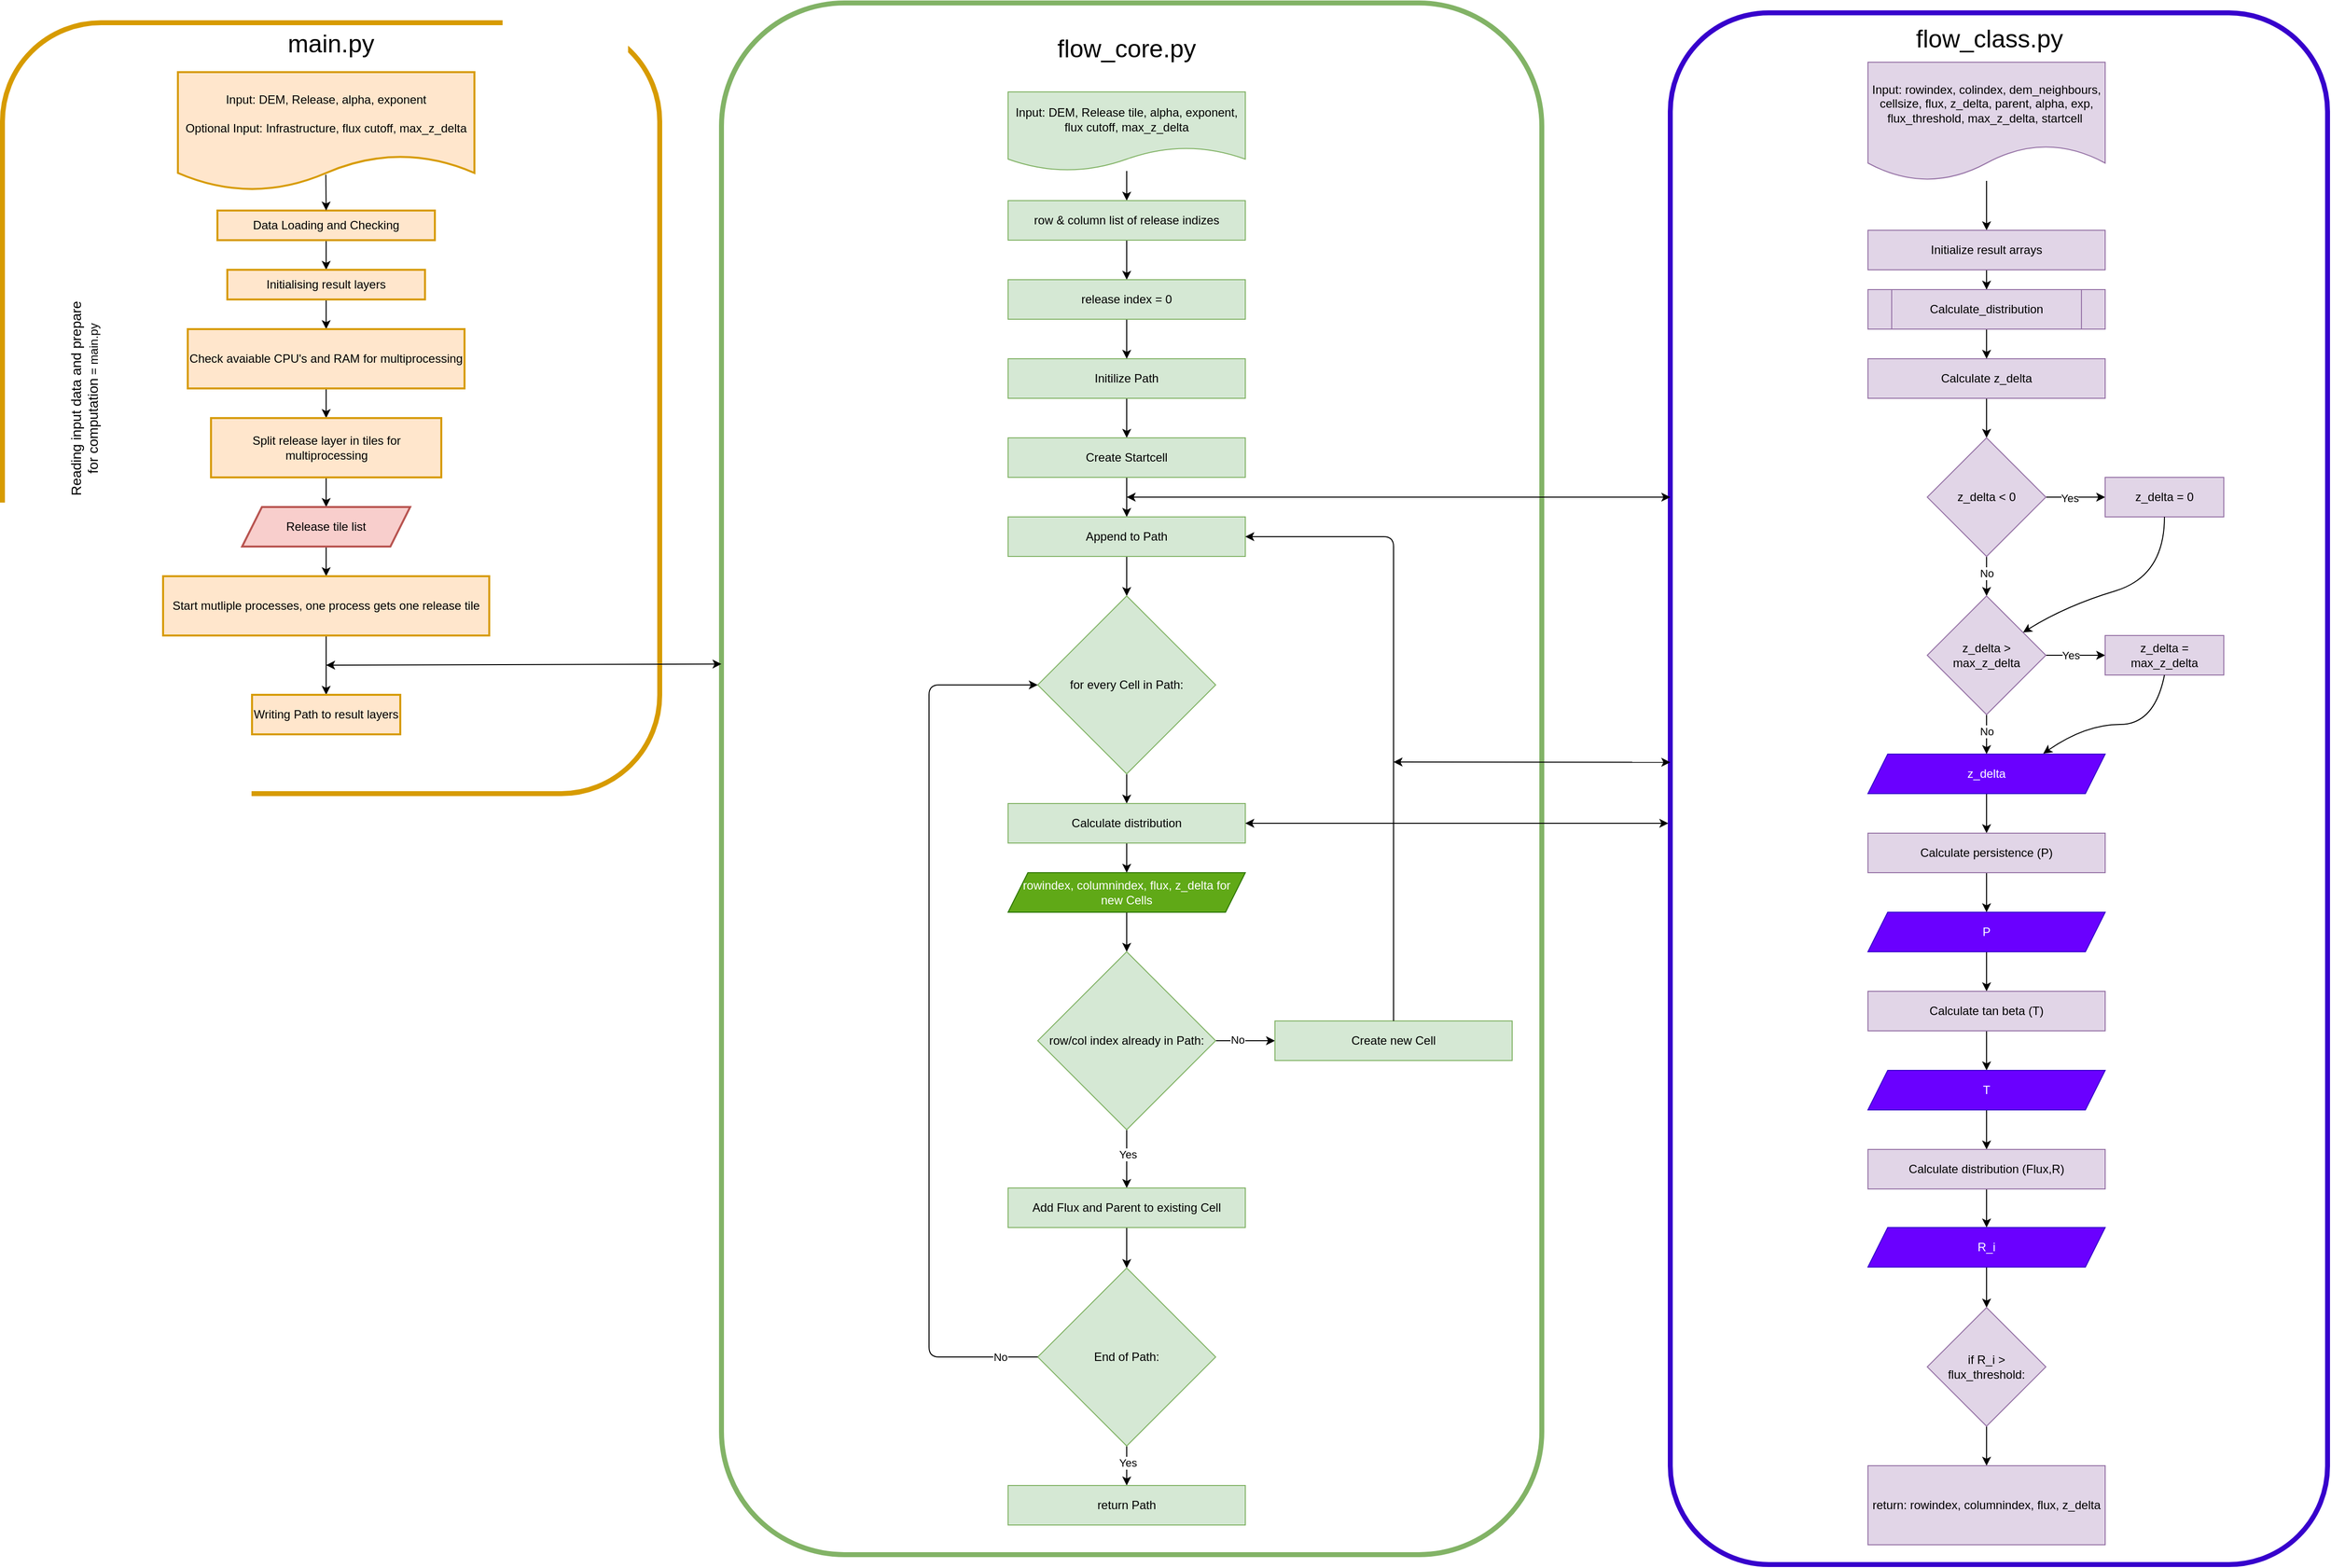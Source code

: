 <mxfile version="14.6.13" type="device"><diagram name="Page-1" id="74b105a0-9070-1c63-61bc-23e55f88626e"><mxGraphModel dx="2972" dy="1731" grid="1" gridSize="10" guides="1" tooltips="1" connect="1" arrows="1" fold="1" page="1" pageScale="1.5" pageWidth="2336" pageHeight="1654" background="none" math="0" shadow="0"><root><mxCell id="0" style=";html=1;"/><mxCell id="1" style=";html=1;" parent="0"/><mxCell id="mzR3SPAZXS2cbfvQrcSh-87" value="" style="rounded=1;whiteSpace=wrap;html=1;shadow=0;strokeWidth=5;strokeColor=#82b366;fillColor=none;" parent="1" vertex="1"><mxGeometry x="1350" y="530" width="830" height="1570" as="geometry"/></mxCell><mxCell id="mzR3SPAZXS2cbfvQrcSh-56" value="" style="rounded=1;whiteSpace=wrap;html=1;shadow=0;strokeWidth=5;strokeColor=#3700CC;fontColor=#ffffff;fillColor=none;" parent="1" vertex="1"><mxGeometry x="2310" y="540" width="665" height="1570" as="geometry"/></mxCell><mxCell id="jH_Qt-w_D2majjME7P6G-21" value="" style="rounded=1;whiteSpace=wrap;html=1;shadow=0;strokeWidth=5;strokeColor=#d79b00;fillColor=none;" parent="1" vertex="1"><mxGeometry x="622.5" y="550" width="665" height="780" as="geometry"/></mxCell><mxCell id="jH_Qt-w_D2majjME7P6G-2" value="&lt;div&gt;Input: DEM, Release, alpha, exponent&lt;/div&gt;&lt;div&gt;&lt;br&gt;&lt;/div&gt;&lt;div&gt;Optional Input: Infrastructure, flux cutoff, max_z_delta&lt;br&gt;&lt;/div&gt;" style="shape=document;whiteSpace=wrap;html=1;boundedLbl=1;fillColor=#ffe6cc;strokeColor=#d79b00;strokeWidth=2;shadow=0;" parent="1" vertex="1"><mxGeometry x="800" y="600" width="300" height="120" as="geometry"/></mxCell><mxCell id="jH_Qt-w_D2majjME7P6G-8" value="" style="edgeStyle=orthogonalEdgeStyle;rounded=0;orthogonalLoop=1;jettySize=auto;html=1;" parent="1" source="jH_Qt-w_D2majjME7P6G-3" target="jH_Qt-w_D2majjME7P6G-6" edge="1"><mxGeometry relative="1" as="geometry"/></mxCell><mxCell id="jH_Qt-w_D2majjME7P6G-3" value="&lt;div&gt;Data Loading and Checking&lt;/div&gt;" style="rounded=0;whiteSpace=wrap;html=1;shadow=0;strokeWidth=2;fillColor=#ffe6cc;strokeColor=#d79b00;" parent="1" vertex="1"><mxGeometry x="840" y="740" width="220" height="30" as="geometry"/></mxCell><mxCell id="jH_Qt-w_D2majjME7P6G-4" value="" style="endArrow=classic;html=1;entryX=0.5;entryY=0;entryDx=0;entryDy=0;exitX=0.499;exitY=0.865;exitDx=0;exitDy=0;exitPerimeter=0;" parent="1" source="jH_Qt-w_D2majjME7P6G-2" target="jH_Qt-w_D2majjME7P6G-3" edge="1"><mxGeometry width="50" height="50" relative="1" as="geometry"><mxPoint x="790" y="770" as="sourcePoint"/><mxPoint x="840" y="720" as="targetPoint"/></mxGeometry></mxCell><mxCell id="jH_Qt-w_D2majjME7P6G-10" value="" style="edgeStyle=orthogonalEdgeStyle;rounded=0;orthogonalLoop=1;jettySize=auto;html=1;" parent="1" source="jH_Qt-w_D2majjME7P6G-6" target="jH_Qt-w_D2majjME7P6G-9" edge="1"><mxGeometry relative="1" as="geometry"/></mxCell><mxCell id="jH_Qt-w_D2majjME7P6G-6" value="Initialising result layers" style="rounded=0;whiteSpace=wrap;html=1;shadow=0;strokeWidth=2;fillColor=#ffe6cc;strokeColor=#d79b00;" parent="1" vertex="1"><mxGeometry x="850" y="800" width="200" height="30" as="geometry"/></mxCell><mxCell id="jH_Qt-w_D2majjME7P6G-12" value="" style="edgeStyle=orthogonalEdgeStyle;rounded=0;orthogonalLoop=1;jettySize=auto;html=1;" parent="1" source="jH_Qt-w_D2majjME7P6G-9" target="jH_Qt-w_D2majjME7P6G-11" edge="1"><mxGeometry relative="1" as="geometry"/></mxCell><mxCell id="jH_Qt-w_D2majjME7P6G-9" value="Check avaiable CPU's and RAM for multiprocessing" style="rounded=0;whiteSpace=wrap;html=1;shadow=0;strokeWidth=2;fillColor=#ffe6cc;strokeColor=#d79b00;" parent="1" vertex="1"><mxGeometry x="810" y="860" width="280" height="60" as="geometry"/></mxCell><mxCell id="jH_Qt-w_D2majjME7P6G-14" value="" style="edgeStyle=orthogonalEdgeStyle;rounded=0;orthogonalLoop=1;jettySize=auto;html=1;" parent="1" source="jH_Qt-w_D2majjME7P6G-11" target="jH_Qt-w_D2majjME7P6G-13" edge="1"><mxGeometry relative="1" as="geometry"/></mxCell><mxCell id="jH_Qt-w_D2majjME7P6G-11" value="Split release layer in tiles for multiprocessing" style="rounded=0;whiteSpace=wrap;html=1;shadow=0;strokeWidth=2;fillColor=#ffe6cc;strokeColor=#d79b00;" parent="1" vertex="1"><mxGeometry x="833.5" y="950" width="233" height="60" as="geometry"/></mxCell><mxCell id="jH_Qt-w_D2majjME7P6G-16" value="" style="edgeStyle=orthogonalEdgeStyle;rounded=0;orthogonalLoop=1;jettySize=auto;html=1;" parent="1" source="jH_Qt-w_D2majjME7P6G-13" target="jH_Qt-w_D2majjME7P6G-15" edge="1"><mxGeometry relative="1" as="geometry"/></mxCell><mxCell id="jH_Qt-w_D2majjME7P6G-13" value="Release tile list" style="shape=parallelogram;perimeter=parallelogramPerimeter;whiteSpace=wrap;html=1;fixedSize=1;shadow=0;strokeWidth=2;fillColor=#f8cecc;strokeColor=#b85450;" parent="1" vertex="1"><mxGeometry x="865" y="1040" width="170" height="40" as="geometry"/></mxCell><mxCell id="gJtYMdRyQul84UbKRHk6-1" value="" style="edgeStyle=orthogonalEdgeStyle;rounded=0;orthogonalLoop=1;jettySize=auto;html=1;" parent="1" source="jH_Qt-w_D2majjME7P6G-15" target="jH_Qt-w_D2majjME7P6G-19" edge="1"><mxGeometry relative="1" as="geometry"/></mxCell><mxCell id="jH_Qt-w_D2majjME7P6G-15" value="Start mutliple processes, one process gets one release tile" style="rounded=0;whiteSpace=wrap;html=1;shadow=0;strokeWidth=2;fillColor=#ffe6cc;strokeColor=#d79b00;" parent="1" vertex="1"><mxGeometry x="785" y="1110" width="330" height="60" as="geometry"/></mxCell><mxCell id="jH_Qt-w_D2majjME7P6G-18" value="&lt;div&gt;&lt;font style=&quot;font-size: 14px&quot;&gt;Reading input data and prepare for computation&lt;/font&gt; = main.py&lt;/div&gt;" style="text;html=1;strokeColor=none;fillColor=none;align=center;verticalAlign=middle;whiteSpace=wrap;rounded=0;shadow=0;rotation=-90;" parent="1" vertex="1"><mxGeometry x="600" y="910" width="210" height="40" as="geometry"/></mxCell><mxCell id="jH_Qt-w_D2majjME7P6G-19" value="Writing Path to result layers" style="rounded=0;whiteSpace=wrap;html=1;shadow=0;strokeWidth=2;fillColor=#ffe6cc;strokeColor=#d79b00;" parent="1" vertex="1"><mxGeometry x="875" y="1230" width="150" height="40" as="geometry"/></mxCell><mxCell id="jH_Qt-w_D2majjME7P6G-22" value="&lt;font style=&quot;font-size: 25px&quot;&gt;main.py&lt;/font&gt;" style="text;html=1;strokeColor=none;fillColor=none;align=center;verticalAlign=middle;whiteSpace=wrap;rounded=0;shadow=0;" parent="1" vertex="1"><mxGeometry x="935" y="560" width="40" height="20" as="geometry"/></mxCell><mxCell id="eLEB9Ay9ZknYebXif83w-2" value="&lt;font style=&quot;font-size: 25px&quot;&gt;flow_core.py&lt;br&gt;&lt;br&gt;&lt;/font&gt;" style="text;html=1;strokeColor=none;fillColor=none;align=center;verticalAlign=middle;whiteSpace=wrap;rounded=0;shadow=0;" parent="1" vertex="1"><mxGeometry x="1740" y="580" width="40" height="20" as="geometry"/></mxCell><mxCell id="eLEB9Ay9ZknYebXif83w-7" value="" style="edgeStyle=orthogonalEdgeStyle;rounded=0;orthogonalLoop=1;jettySize=auto;html=1;" parent="1" source="eLEB9Ay9ZknYebXif83w-4" target="eLEB9Ay9ZknYebXif83w-6" edge="1"><mxGeometry relative="1" as="geometry"/></mxCell><mxCell id="eLEB9Ay9ZknYebXif83w-4" value="Input: DEM, Release tile, alpha, exponent, flux cutoff, max_z_delta" style="shape=document;whiteSpace=wrap;html=1;boundedLbl=1;fillColor=#d5e8d4;strokeColor=#82b366;" parent="1" vertex="1"><mxGeometry x="1640" y="620" width="240" height="80" as="geometry"/></mxCell><mxCell id="eLEB9Ay9ZknYebXif83w-12" value="" style="edgeStyle=orthogonalEdgeStyle;rounded=0;orthogonalLoop=1;jettySize=auto;html=1;" parent="1" source="eLEB9Ay9ZknYebXif83w-6" target="eLEB9Ay9ZknYebXif83w-11" edge="1"><mxGeometry relative="1" as="geometry"/></mxCell><mxCell id="eLEB9Ay9ZknYebXif83w-6" value="row &amp;amp; column list of release indizes" style="rounded=0;whiteSpace=wrap;html=1;fixedSize=1;fillColor=#d5e8d4;strokeColor=#82b366;fontColor=#000000;rounded=0;" parent="1" vertex="1"><mxGeometry x="1640" y="730" width="240" height="40" as="geometry"/></mxCell><mxCell id="eLEB9Ay9ZknYebXif83w-20" value="" style="edgeStyle=orthogonalEdgeStyle;rounded=0;orthogonalLoop=1;jettySize=auto;html=1;" parent="1" source="eLEB9Ay9ZknYebXif83w-8" target="eLEB9Ay9ZknYebXif83w-13" edge="1"><mxGeometry relative="1" as="geometry"/></mxCell><mxCell id="eLEB9Ay9ZknYebXif83w-8" value="Initilize Path" style="rounded=0;whiteSpace=wrap;html=1;fixedSize=1;fillColor=#d5e8d4;strokeColor=#82b366;fontColor=#000000;" parent="1" vertex="1"><mxGeometry x="1640" y="890" width="240" height="40" as="geometry"/></mxCell><mxCell id="eLEB9Ay9ZknYebXif83w-19" value="" style="edgeStyle=orthogonalEdgeStyle;rounded=0;orthogonalLoop=1;jettySize=auto;html=1;" parent="1" source="eLEB9Ay9ZknYebXif83w-11" target="eLEB9Ay9ZknYebXif83w-8" edge="1"><mxGeometry relative="1" as="geometry"/></mxCell><mxCell id="eLEB9Ay9ZknYebXif83w-11" value="release index = 0" style="rounded=0;whiteSpace=wrap;html=1;fixedSize=1;fillColor=#d5e8d4;strokeColor=#82b366;" parent="1" vertex="1"><mxGeometry x="1640" y="810" width="240" height="40" as="geometry"/></mxCell><mxCell id="eLEB9Ay9ZknYebXif83w-16" value="" style="edgeStyle=orthogonalEdgeStyle;rounded=0;orthogonalLoop=1;jettySize=auto;html=1;" parent="1" source="eLEB9Ay9ZknYebXif83w-13" target="eLEB9Ay9ZknYebXif83w-15" edge="1"><mxGeometry relative="1" as="geometry"/></mxCell><mxCell id="eLEB9Ay9ZknYebXif83w-13" value="Create Startcell" style="rounded=0;whiteSpace=wrap;html=1;fixedSize=1;fillColor=#d5e8d4;strokeColor=#82b366;fontColor=#000000;" parent="1" vertex="1"><mxGeometry x="1640" y="970" width="240" height="40" as="geometry"/></mxCell><mxCell id="eLEB9Ay9ZknYebXif83w-22" value="" style="edgeStyle=orthogonalEdgeStyle;rounded=0;orthogonalLoop=1;jettySize=auto;html=1;" parent="1" source="eLEB9Ay9ZknYebXif83w-15" target="eLEB9Ay9ZknYebXif83w-21" edge="1"><mxGeometry relative="1" as="geometry"/></mxCell><mxCell id="eLEB9Ay9ZknYebXif83w-15" value="Append to Path" style="rounded=0;whiteSpace=wrap;html=1;fixedSize=1;fillColor=#d5e8d4;strokeColor=#82b366;fontColor=#000000;" parent="1" vertex="1"><mxGeometry x="1640" y="1050" width="240" height="40" as="geometry"/></mxCell><mxCell id="mzR3SPAZXS2cbfvQrcSh-58" value="" style="edgeStyle=orthogonalEdgeStyle;rounded=0;orthogonalLoop=1;jettySize=auto;html=1;" parent="1" source="eLEB9Ay9ZknYebXif83w-21" target="mzR3SPAZXS2cbfvQrcSh-55" edge="1"><mxGeometry relative="1" as="geometry"/></mxCell><mxCell id="eLEB9Ay9ZknYebXif83w-21" value="for every Cell in Path:" style="rhombus;whiteSpace=wrap;html=1;fillColor=#d5e8d4;strokeColor=#82b366;" parent="1" vertex="1"><mxGeometry x="1670" y="1130" width="180" height="180" as="geometry"/></mxCell><mxCell id="mzR3SPAZXS2cbfvQrcSh-1" value="&lt;font style=&quot;font-size: 25px&quot;&gt;flow_class.py&lt;br&gt;&lt;br&gt;&lt;/font&gt;" style="text;html=1;strokeColor=none;fillColor=none;align=center;verticalAlign=middle;whiteSpace=wrap;rounded=0;shadow=0;" parent="1" vertex="1"><mxGeometry x="2613" y="570" width="40" height="20" as="geometry"/></mxCell><mxCell id="mzR3SPAZXS2cbfvQrcSh-16" value="" style="edgeStyle=orthogonalEdgeStyle;rounded=0;orthogonalLoop=1;jettySize=auto;html=1;" parent="1" source="mzR3SPAZXS2cbfvQrcSh-3" target="mzR3SPAZXS2cbfvQrcSh-15" edge="1"><mxGeometry relative="1" as="geometry"/></mxCell><mxCell id="mzR3SPAZXS2cbfvQrcSh-3" value="Input: rowindex, colindex, dem_neighbours, cellsize, flux, z_delta, parent, alpha, exp, flux_threshold, max_z_delta, startcell&amp;nbsp;" style="shape=document;whiteSpace=wrap;html=1;boundedLbl=1;fillColor=#e1d5e7;strokeColor=#9673a6;" parent="1" vertex="1"><mxGeometry x="2510" y="590" width="240" height="120" as="geometry"/></mxCell><mxCell id="mzR3SPAZXS2cbfvQrcSh-19" value="" style="edgeStyle=orthogonalEdgeStyle;rounded=0;orthogonalLoop=1;jettySize=auto;html=1;entryX=0.5;entryY=0;entryDx=0;entryDy=0;" parent="1" source="mzR3SPAZXS2cbfvQrcSh-15" target="TFMJnfnUsqx2ruZ2MIVq-1" edge="1"><mxGeometry relative="1" as="geometry"/></mxCell><mxCell id="mzR3SPAZXS2cbfvQrcSh-15" value="Initialize result arrays" style="rounded=0;whiteSpace=wrap;html=1;fillColor=#e1d5e7;strokeColor=#9673a6;" parent="1" vertex="1"><mxGeometry x="2510" y="760" width="240" height="40" as="geometry"/></mxCell><mxCell id="mzR3SPAZXS2cbfvQrcSh-23" value="" style="edgeStyle=orthogonalEdgeStyle;rounded=0;orthogonalLoop=1;jettySize=auto;html=1;" parent="1" source="mzR3SPAZXS2cbfvQrcSh-18" target="mzR3SPAZXS2cbfvQrcSh-22" edge="1"><mxGeometry relative="1" as="geometry"/></mxCell><mxCell id="mzR3SPAZXS2cbfvQrcSh-18" value="Calculate z_delta" style="rounded=0;whiteSpace=wrap;html=1;fillColor=#e1d5e7;strokeColor=#9673a6;" parent="1" vertex="1"><mxGeometry x="2510" y="890" width="240" height="40" as="geometry"/></mxCell><mxCell id="mzR3SPAZXS2cbfvQrcSh-39" value="" style="edgeStyle=orthogonalEdgeStyle;rounded=0;orthogonalLoop=1;jettySize=auto;html=1;" parent="1" source="mzR3SPAZXS2cbfvQrcSh-21" target="mzR3SPAZXS2cbfvQrcSh-38" edge="1"><mxGeometry relative="1" as="geometry"/></mxCell><mxCell id="mzR3SPAZXS2cbfvQrcSh-21" value="z_delta" style="shape=parallelogram;perimeter=parallelogramPerimeter;whiteSpace=wrap;html=1;fixedSize=1;fillColor=#6a00ff;strokeColor=#3700CC;fontColor=#ffffff;" parent="1" vertex="1"><mxGeometry x="2510" y="1290" width="240" height="40" as="geometry"/></mxCell><mxCell id="mzR3SPAZXS2cbfvQrcSh-25" value="" style="edgeStyle=orthogonalEdgeStyle;rounded=0;orthogonalLoop=1;jettySize=auto;html=1;" parent="1" source="mzR3SPAZXS2cbfvQrcSh-22" target="mzR3SPAZXS2cbfvQrcSh-24" edge="1"><mxGeometry relative="1" as="geometry"/></mxCell><mxCell id="mzR3SPAZXS2cbfvQrcSh-26" value="No" style="edgeLabel;html=1;align=center;verticalAlign=middle;resizable=0;points=[];" parent="mzR3SPAZXS2cbfvQrcSh-25" vertex="1" connectable="0"><mxGeometry x="-0.181" relative="1" as="geometry"><mxPoint as="offset"/></mxGeometry></mxCell><mxCell id="mzR3SPAZXS2cbfvQrcSh-28" value="" style="edgeStyle=orthogonalEdgeStyle;rounded=0;orthogonalLoop=1;jettySize=auto;html=1;" parent="1" source="mzR3SPAZXS2cbfvQrcSh-22" target="mzR3SPAZXS2cbfvQrcSh-27" edge="1"><mxGeometry relative="1" as="geometry"/></mxCell><mxCell id="mzR3SPAZXS2cbfvQrcSh-29" value="Yes" style="edgeLabel;html=1;align=center;verticalAlign=middle;resizable=0;points=[];" parent="mzR3SPAZXS2cbfvQrcSh-28" vertex="1" connectable="0"><mxGeometry x="-0.194" y="-1" relative="1" as="geometry"><mxPoint as="offset"/></mxGeometry></mxCell><mxCell id="mzR3SPAZXS2cbfvQrcSh-22" value="z_delta &amp;lt; 0" style="rhombus;whiteSpace=wrap;html=1;fillColor=#e1d5e7;strokeColor=#9673a6;" parent="1" vertex="1"><mxGeometry x="2570" y="970" width="120" height="120" as="geometry"/></mxCell><mxCell id="mzR3SPAZXS2cbfvQrcSh-31" value="" style="edgeStyle=orthogonalEdgeStyle;rounded=0;orthogonalLoop=1;jettySize=auto;html=1;" parent="1" source="mzR3SPAZXS2cbfvQrcSh-24" target="mzR3SPAZXS2cbfvQrcSh-21" edge="1"><mxGeometry relative="1" as="geometry"/></mxCell><mxCell id="mzR3SPAZXS2cbfvQrcSh-32" value="No" style="edgeLabel;html=1;align=center;verticalAlign=middle;resizable=0;points=[];" parent="mzR3SPAZXS2cbfvQrcSh-31" vertex="1" connectable="0"><mxGeometry x="-0.175" relative="1" as="geometry"><mxPoint as="offset"/></mxGeometry></mxCell><mxCell id="mzR3SPAZXS2cbfvQrcSh-34" value="" style="edgeStyle=orthogonalEdgeStyle;rounded=0;orthogonalLoop=1;jettySize=auto;html=1;" parent="1" source="mzR3SPAZXS2cbfvQrcSh-24" target="mzR3SPAZXS2cbfvQrcSh-33" edge="1"><mxGeometry relative="1" as="geometry"/></mxCell><mxCell id="mzR3SPAZXS2cbfvQrcSh-35" value="Yes" style="edgeLabel;html=1;align=center;verticalAlign=middle;resizable=0;points=[];" parent="mzR3SPAZXS2cbfvQrcSh-34" vertex="1" connectable="0"><mxGeometry x="-0.187" relative="1" as="geometry"><mxPoint as="offset"/></mxGeometry></mxCell><mxCell id="mzR3SPAZXS2cbfvQrcSh-24" value="z_delta &amp;gt; max_z_delta" style="rhombus;whiteSpace=wrap;html=1;fillColor=#e1d5e7;strokeColor=#9673a6;" parent="1" vertex="1"><mxGeometry x="2570" y="1130" width="120" height="120" as="geometry"/></mxCell><mxCell id="mzR3SPAZXS2cbfvQrcSh-27" value="z_delta = 0" style="rounded=0;whiteSpace=wrap;html=1;fillColor=#e1d5e7;strokeColor=#9673a6;" parent="1" vertex="1"><mxGeometry x="2750" y="1010" width="120" height="40" as="geometry"/></mxCell><mxCell id="mzR3SPAZXS2cbfvQrcSh-30" value="" style="curved=1;endArrow=classic;html=1;exitX=0.5;exitY=1;exitDx=0;exitDy=0;" parent="1" source="mzR3SPAZXS2cbfvQrcSh-27" target="mzR3SPAZXS2cbfvQrcSh-24" edge="1"><mxGeometry width="50" height="50" relative="1" as="geometry"><mxPoint x="2750" y="1110" as="sourcePoint"/><mxPoint x="2800" y="1060" as="targetPoint"/><Array as="points"><mxPoint x="2810" y="1110"/><mxPoint x="2710" y="1140"/></Array></mxGeometry></mxCell><mxCell id="mzR3SPAZXS2cbfvQrcSh-33" value="z_delta = max_z_delta" style="rounded=0;whiteSpace=wrap;html=1;fillColor=#e1d5e7;strokeColor=#9673a6;" parent="1" vertex="1"><mxGeometry x="2750" y="1170" width="120" height="40" as="geometry"/></mxCell><mxCell id="mzR3SPAZXS2cbfvQrcSh-37" value="" style="curved=1;endArrow=classic;html=1;exitX=0.5;exitY=1;exitDx=0;exitDy=0;entryX=0.739;entryY=-0.013;entryDx=0;entryDy=0;entryPerimeter=0;" parent="1" source="mzR3SPAZXS2cbfvQrcSh-33" target="mzR3SPAZXS2cbfvQrcSh-21" edge="1"><mxGeometry width="50" height="50" relative="1" as="geometry"><mxPoint x="2835" y="1300" as="sourcePoint"/><mxPoint x="2885" y="1250" as="targetPoint"/><Array as="points"><mxPoint x="2800" y="1260"/><mxPoint x="2730" y="1260"/></Array></mxGeometry></mxCell><mxCell id="mzR3SPAZXS2cbfvQrcSh-41" value="" style="edgeStyle=orthogonalEdgeStyle;rounded=0;orthogonalLoop=1;jettySize=auto;html=1;" parent="1" source="mzR3SPAZXS2cbfvQrcSh-38" target="mzR3SPAZXS2cbfvQrcSh-40" edge="1"><mxGeometry relative="1" as="geometry"/></mxCell><mxCell id="mzR3SPAZXS2cbfvQrcSh-38" value="Calculate persistence (P)" style="rounded=0;whiteSpace=wrap;html=1;fillColor=#e1d5e7;strokeColor=#9673a6;" parent="1" vertex="1"><mxGeometry x="2510" y="1370" width="240" height="40" as="geometry"/></mxCell><mxCell id="mzR3SPAZXS2cbfvQrcSh-43" value="" style="edgeStyle=orthogonalEdgeStyle;rounded=0;orthogonalLoop=1;jettySize=auto;html=1;" parent="1" source="mzR3SPAZXS2cbfvQrcSh-40" target="mzR3SPAZXS2cbfvQrcSh-42" edge="1"><mxGeometry relative="1" as="geometry"/></mxCell><mxCell id="mzR3SPAZXS2cbfvQrcSh-40" value="P" style="shape=parallelogram;perimeter=parallelogramPerimeter;whiteSpace=wrap;html=1;fixedSize=1;fillColor=#6a00ff;strokeColor=#3700CC;fontColor=#ffffff;" parent="1" vertex="1"><mxGeometry x="2510" y="1450" width="240" height="40" as="geometry"/></mxCell><mxCell id="mzR3SPAZXS2cbfvQrcSh-45" value="" style="edgeStyle=orthogonalEdgeStyle;rounded=0;orthogonalLoop=1;jettySize=auto;html=1;" parent="1" source="mzR3SPAZXS2cbfvQrcSh-42" target="mzR3SPAZXS2cbfvQrcSh-44" edge="1"><mxGeometry relative="1" as="geometry"/></mxCell><mxCell id="mzR3SPAZXS2cbfvQrcSh-42" value="Calculate tan beta (T)" style="rounded=0;whiteSpace=wrap;html=1;fillColor=#e1d5e7;strokeColor=#9673a6;" parent="1" vertex="1"><mxGeometry x="2510" y="1530" width="240" height="40" as="geometry"/></mxCell><mxCell id="mzR3SPAZXS2cbfvQrcSh-47" value="" style="edgeStyle=orthogonalEdgeStyle;rounded=0;orthogonalLoop=1;jettySize=auto;html=1;" parent="1" source="mzR3SPAZXS2cbfvQrcSh-44" target="mzR3SPAZXS2cbfvQrcSh-46" edge="1"><mxGeometry relative="1" as="geometry"/></mxCell><mxCell id="mzR3SPAZXS2cbfvQrcSh-44" value="T" style="shape=parallelogram;perimeter=parallelogramPerimeter;whiteSpace=wrap;html=1;fixedSize=1;fillColor=#6a00ff;strokeColor=#3700CC;fontColor=#ffffff;" parent="1" vertex="1"><mxGeometry x="2510" y="1610" width="240" height="40" as="geometry"/></mxCell><mxCell id="mzR3SPAZXS2cbfvQrcSh-49" value="" style="edgeStyle=orthogonalEdgeStyle;rounded=0;orthogonalLoop=1;jettySize=auto;html=1;" parent="1" source="mzR3SPAZXS2cbfvQrcSh-46" target="mzR3SPAZXS2cbfvQrcSh-48" edge="1"><mxGeometry relative="1" as="geometry"/></mxCell><mxCell id="mzR3SPAZXS2cbfvQrcSh-46" value="Calculate distribution (Flux,R)" style="rounded=0;whiteSpace=wrap;html=1;fillColor=#e1d5e7;strokeColor=#9673a6;" parent="1" vertex="1"><mxGeometry x="2510" y="1690" width="240" height="40" as="geometry"/></mxCell><mxCell id="mzR3SPAZXS2cbfvQrcSh-52" value="" style="edgeStyle=orthogonalEdgeStyle;rounded=0;orthogonalLoop=1;jettySize=auto;html=1;" parent="1" source="mzR3SPAZXS2cbfvQrcSh-48" target="mzR3SPAZXS2cbfvQrcSh-51" edge="1"><mxGeometry relative="1" as="geometry"/></mxCell><mxCell id="mzR3SPAZXS2cbfvQrcSh-48" value="R_i" style="shape=parallelogram;perimeter=parallelogramPerimeter;whiteSpace=wrap;html=1;fixedSize=1;fillColor=#6a00ff;strokeColor=#3700CC;fontColor=#ffffff;" parent="1" vertex="1"><mxGeometry x="2510" y="1769" width="240" height="40" as="geometry"/></mxCell><mxCell id="mzR3SPAZXS2cbfvQrcSh-54" value="" style="edgeStyle=orthogonalEdgeStyle;rounded=0;orthogonalLoop=1;jettySize=auto;html=1;" parent="1" source="mzR3SPAZXS2cbfvQrcSh-51" target="mzR3SPAZXS2cbfvQrcSh-53" edge="1"><mxGeometry relative="1" as="geometry"/></mxCell><mxCell id="mzR3SPAZXS2cbfvQrcSh-51" value="if R_i &amp;gt; flux_threshold:" style="rhombus;whiteSpace=wrap;html=1;fillColor=#e1d5e7;strokeColor=#9673a6;" parent="1" vertex="1"><mxGeometry x="2570" y="1850" width="120" height="120" as="geometry"/></mxCell><mxCell id="mzR3SPAZXS2cbfvQrcSh-53" value="return: rowindex, columnindex, flux, z_delta" style="rounded=0;whiteSpace=wrap;html=1;fillColor=#e1d5e7;strokeColor=#9673a6;" parent="1" vertex="1"><mxGeometry x="2510" y="2010" width="240" height="80" as="geometry"/></mxCell><mxCell id="mzR3SPAZXS2cbfvQrcSh-65" value="" style="edgeStyle=orthogonalEdgeStyle;rounded=0;orthogonalLoop=1;jettySize=auto;html=1;" parent="1" source="mzR3SPAZXS2cbfvQrcSh-55" target="mzR3SPAZXS2cbfvQrcSh-64" edge="1"><mxGeometry relative="1" as="geometry"/></mxCell><mxCell id="mzR3SPAZXS2cbfvQrcSh-55" value="Calculate distribution" style="rounded=0;whiteSpace=wrap;html=1;fillColor=#d5e8d4;strokeColor=#82b366;" parent="1" vertex="1"><mxGeometry x="1640" y="1340" width="240" height="40" as="geometry"/></mxCell><mxCell id="mzR3SPAZXS2cbfvQrcSh-68" value="" style="edgeStyle=orthogonalEdgeStyle;rounded=0;orthogonalLoop=1;jettySize=auto;html=1;" parent="1" source="mzR3SPAZXS2cbfvQrcSh-64" target="mzR3SPAZXS2cbfvQrcSh-67" edge="1"><mxGeometry relative="1" as="geometry"/></mxCell><mxCell id="mzR3SPAZXS2cbfvQrcSh-64" value="&lt;span&gt;rowindex, columnindex, flux, z_delta for &lt;br&gt;new Cells&lt;/span&gt;" style="shape=parallelogram;perimeter=parallelogramPerimeter;whiteSpace=wrap;html=1;fixedSize=1;fillColor=#60a917;strokeColor=#2D7600;fontColor=#ffffff;" parent="1" vertex="1"><mxGeometry x="1640" y="1410" width="240" height="40" as="geometry"/></mxCell><mxCell id="mzR3SPAZXS2cbfvQrcSh-70" value="" style="edgeStyle=orthogonalEdgeStyle;rounded=0;orthogonalLoop=1;jettySize=auto;html=1;" parent="1" source="mzR3SPAZXS2cbfvQrcSh-67" target="mzR3SPAZXS2cbfvQrcSh-69" edge="1"><mxGeometry relative="1" as="geometry"/></mxCell><mxCell id="mzR3SPAZXS2cbfvQrcSh-72" value="No" style="edgeLabel;html=1;align=center;verticalAlign=middle;resizable=0;points=[];" parent="mzR3SPAZXS2cbfvQrcSh-70" vertex="1" connectable="0"><mxGeometry x="-0.29" y="1" relative="1" as="geometry"><mxPoint as="offset"/></mxGeometry></mxCell><mxCell id="mzR3SPAZXS2cbfvQrcSh-75" value="" style="edgeStyle=orthogonalEdgeStyle;rounded=0;orthogonalLoop=1;jettySize=auto;html=1;" parent="1" source="mzR3SPAZXS2cbfvQrcSh-67" target="mzR3SPAZXS2cbfvQrcSh-74" edge="1"><mxGeometry relative="1" as="geometry"/></mxCell><mxCell id="mzR3SPAZXS2cbfvQrcSh-77" value="Yes" style="edgeLabel;html=1;align=center;verticalAlign=middle;resizable=0;points=[];" parent="mzR3SPAZXS2cbfvQrcSh-75" vertex="1" connectable="0"><mxGeometry x="-0.16" y="1" relative="1" as="geometry"><mxPoint as="offset"/></mxGeometry></mxCell><mxCell id="mzR3SPAZXS2cbfvQrcSh-67" value="row/col index already in Path:" style="rhombus;whiteSpace=wrap;html=1;fillColor=#d5e8d4;strokeColor=#82b366;" parent="1" vertex="1"><mxGeometry x="1670" y="1490" width="180" height="180" as="geometry"/></mxCell><mxCell id="mzR3SPAZXS2cbfvQrcSh-69" value="Create new Cell" style="rounded=0;whiteSpace=wrap;html=1;fillColor=#d5e8d4;strokeColor=#82b366;" parent="1" vertex="1"><mxGeometry x="1910" y="1560" width="240" height="40" as="geometry"/></mxCell><mxCell id="mzR3SPAZXS2cbfvQrcSh-79" value="" style="edgeStyle=orthogonalEdgeStyle;rounded=0;orthogonalLoop=1;jettySize=auto;html=1;" parent="1" source="mzR3SPAZXS2cbfvQrcSh-74" target="mzR3SPAZXS2cbfvQrcSh-78" edge="1"><mxGeometry relative="1" as="geometry"/></mxCell><mxCell id="mzR3SPAZXS2cbfvQrcSh-74" value="Add Flux and Parent to existing Cell" style="rounded=0;whiteSpace=wrap;html=1;fillColor=#d5e8d4;strokeColor=#82b366;" parent="1" vertex="1"><mxGeometry x="1640" y="1729" width="240" height="40" as="geometry"/></mxCell><mxCell id="mzR3SPAZXS2cbfvQrcSh-76" value="" style="endArrow=classic;html=1;exitX=0.5;exitY=0;exitDx=0;exitDy=0;entryX=1;entryY=0.5;entryDx=0;entryDy=0;" parent="1" source="mzR3SPAZXS2cbfvQrcSh-69" target="eLEB9Ay9ZknYebXif83w-15" edge="1"><mxGeometry width="50" height="50" relative="1" as="geometry"><mxPoint x="1600" y="1280" as="sourcePoint"/><mxPoint x="1490" y="1070" as="targetPoint"/><Array as="points"><mxPoint x="2030" y="1070"/></Array></mxGeometry></mxCell><mxCell id="mzR3SPAZXS2cbfvQrcSh-82" value="" style="edgeStyle=orthogonalEdgeStyle;rounded=0;orthogonalLoop=1;jettySize=auto;html=1;" parent="1" source="mzR3SPAZXS2cbfvQrcSh-78" target="mzR3SPAZXS2cbfvQrcSh-81" edge="1"><mxGeometry relative="1" as="geometry"/></mxCell><mxCell id="mzR3SPAZXS2cbfvQrcSh-83" value="Yes" style="edgeLabel;html=1;align=center;verticalAlign=middle;resizable=0;points=[];" parent="mzR3SPAZXS2cbfvQrcSh-82" vertex="1" connectable="0"><mxGeometry x="-0.164" y="1" relative="1" as="geometry"><mxPoint as="offset"/></mxGeometry></mxCell><mxCell id="mzR3SPAZXS2cbfvQrcSh-78" value="End of Path:" style="rhombus;whiteSpace=wrap;html=1;fillColor=#d5e8d4;strokeColor=#82b366;" parent="1" vertex="1"><mxGeometry x="1670" y="1810" width="180" height="180" as="geometry"/></mxCell><mxCell id="mzR3SPAZXS2cbfvQrcSh-81" value="return Path" style="rounded=0;whiteSpace=wrap;html=1;fillColor=#d5e8d4;strokeColor=#82b366;" parent="1" vertex="1"><mxGeometry x="1640" y="2030" width="240" height="40" as="geometry"/></mxCell><mxCell id="mzR3SPAZXS2cbfvQrcSh-84" value="" style="endArrow=classic;html=1;entryX=0;entryY=0.5;entryDx=0;entryDy=0;" parent="1" target="eLEB9Ay9ZknYebXif83w-21" edge="1"><mxGeometry width="50" height="50" relative="1" as="geometry"><mxPoint x="1670" y="1900" as="sourcePoint"/><mxPoint x="1940" y="1490" as="targetPoint"/><Array as="points"><mxPoint x="1560" y="1900"/><mxPoint x="1560" y="1520"/><mxPoint x="1560" y="1220"/></Array></mxGeometry></mxCell><mxCell id="mzR3SPAZXS2cbfvQrcSh-85" value="No" style="edgeLabel;html=1;align=center;verticalAlign=middle;resizable=0;points=[];" parent="mzR3SPAZXS2cbfvQrcSh-84" vertex="1" connectable="0"><mxGeometry x="-0.914" relative="1" as="geometry"><mxPoint as="offset"/></mxGeometry></mxCell><mxCell id="gJtYMdRyQul84UbKRHk6-3" value="" style="endArrow=classic;startArrow=classic;html=1;entryX=0;entryY=0.426;entryDx=0;entryDy=0;entryPerimeter=0;" parent="1" target="mzR3SPAZXS2cbfvQrcSh-87" edge="1"><mxGeometry width="50" height="50" relative="1" as="geometry"><mxPoint x="950" y="1200" as="sourcePoint"/><mxPoint x="1270" y="1410" as="targetPoint"/></mxGeometry></mxCell><mxCell id="gJtYMdRyQul84UbKRHk6-5" value="" style="endArrow=classic;startArrow=classic;html=1;" parent="1" edge="1"><mxGeometry width="50" height="50" relative="1" as="geometry"><mxPoint x="1760" y="1030" as="sourcePoint"/><mxPoint x="2310" y="1030" as="targetPoint"/></mxGeometry></mxCell><mxCell id="gJtYMdRyQul84UbKRHk6-6" value="" style="endArrow=classic;startArrow=classic;html=1;entryX=0;entryY=0.483;entryDx=0;entryDy=0;entryPerimeter=0;" parent="1" target="mzR3SPAZXS2cbfvQrcSh-56" edge="1"><mxGeometry width="50" height="50" relative="1" as="geometry"><mxPoint x="2030" y="1298" as="sourcePoint"/><mxPoint x="1850" y="1250" as="targetPoint"/></mxGeometry></mxCell><mxCell id="r9QqmTirrVVo5D8wbfFi-1" value="" style="endArrow=classic;startArrow=classic;html=1;" parent="1" edge="1"><mxGeometry width="50" height="50" relative="1" as="geometry"><mxPoint x="1880" y="1360" as="sourcePoint"/><mxPoint x="2308" y="1360" as="targetPoint"/></mxGeometry></mxCell><mxCell id="TFMJnfnUsqx2ruZ2MIVq-2" value="" style="edgeStyle=orthogonalEdgeStyle;rounded=0;orthogonalLoop=1;jettySize=auto;html=1;" edge="1" parent="1" source="TFMJnfnUsqx2ruZ2MIVq-1"><mxGeometry relative="1" as="geometry"><mxPoint x="2630" y="890" as="targetPoint"/></mxGeometry></mxCell><mxCell id="TFMJnfnUsqx2ruZ2MIVq-1" value="Calculate_distribution" style="shape=process;whiteSpace=wrap;html=1;backgroundOutline=1;fillColor=#e1d5e7;strokeColor=#9673a6;" vertex="1" parent="1"><mxGeometry x="2510" y="820" width="240" height="40" as="geometry"/></mxCell></root></mxGraphModel></diagram></mxfile>